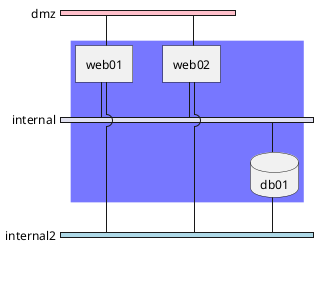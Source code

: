 @startuml
nwdiag {
  // define group at outside network definitions
  group {
    color = "#7777FF";

    web01;
    web02;
    db01;
  }

  network dmz {
    color = "pink"

    web01;
    web02;
  }

  network internal {
    web01;
    web02;
    db01 [shape = database ];
  }

  network internal2 {
    color = "LightBlue";

    web01;
    web02;
    db01;
  }

}
@enduml

